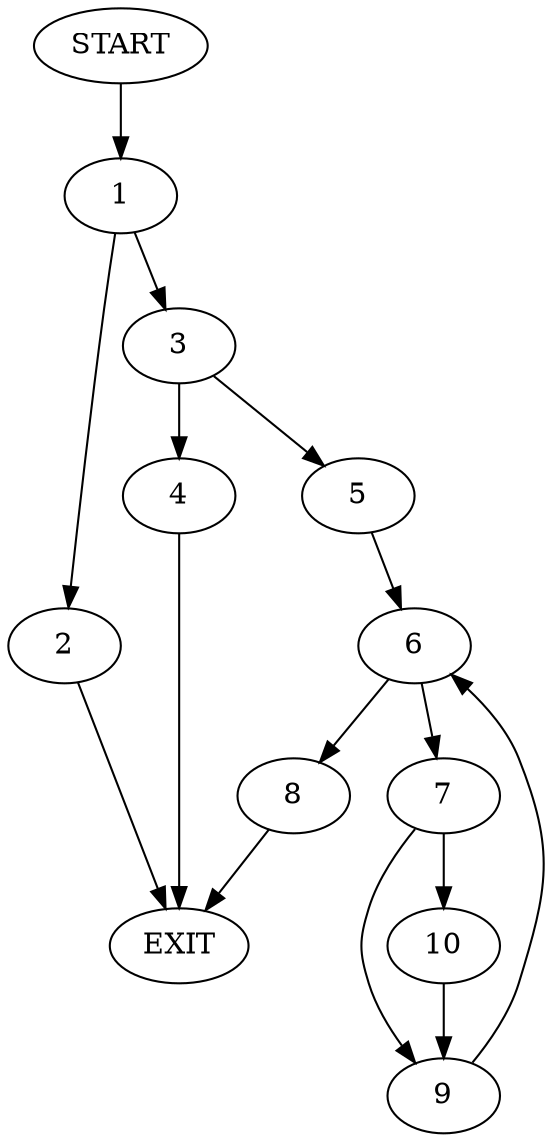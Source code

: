 digraph {
0 [label="START"]
11 [label="EXIT"]
0 -> 1
1 -> 2
1 -> 3
2 -> 11
3 -> 4
3 -> 5
5 -> 6
4 -> 11
6 -> 7
6 -> 8
7 -> 9
7 -> 10
8 -> 11
10 -> 9
9 -> 6
}
